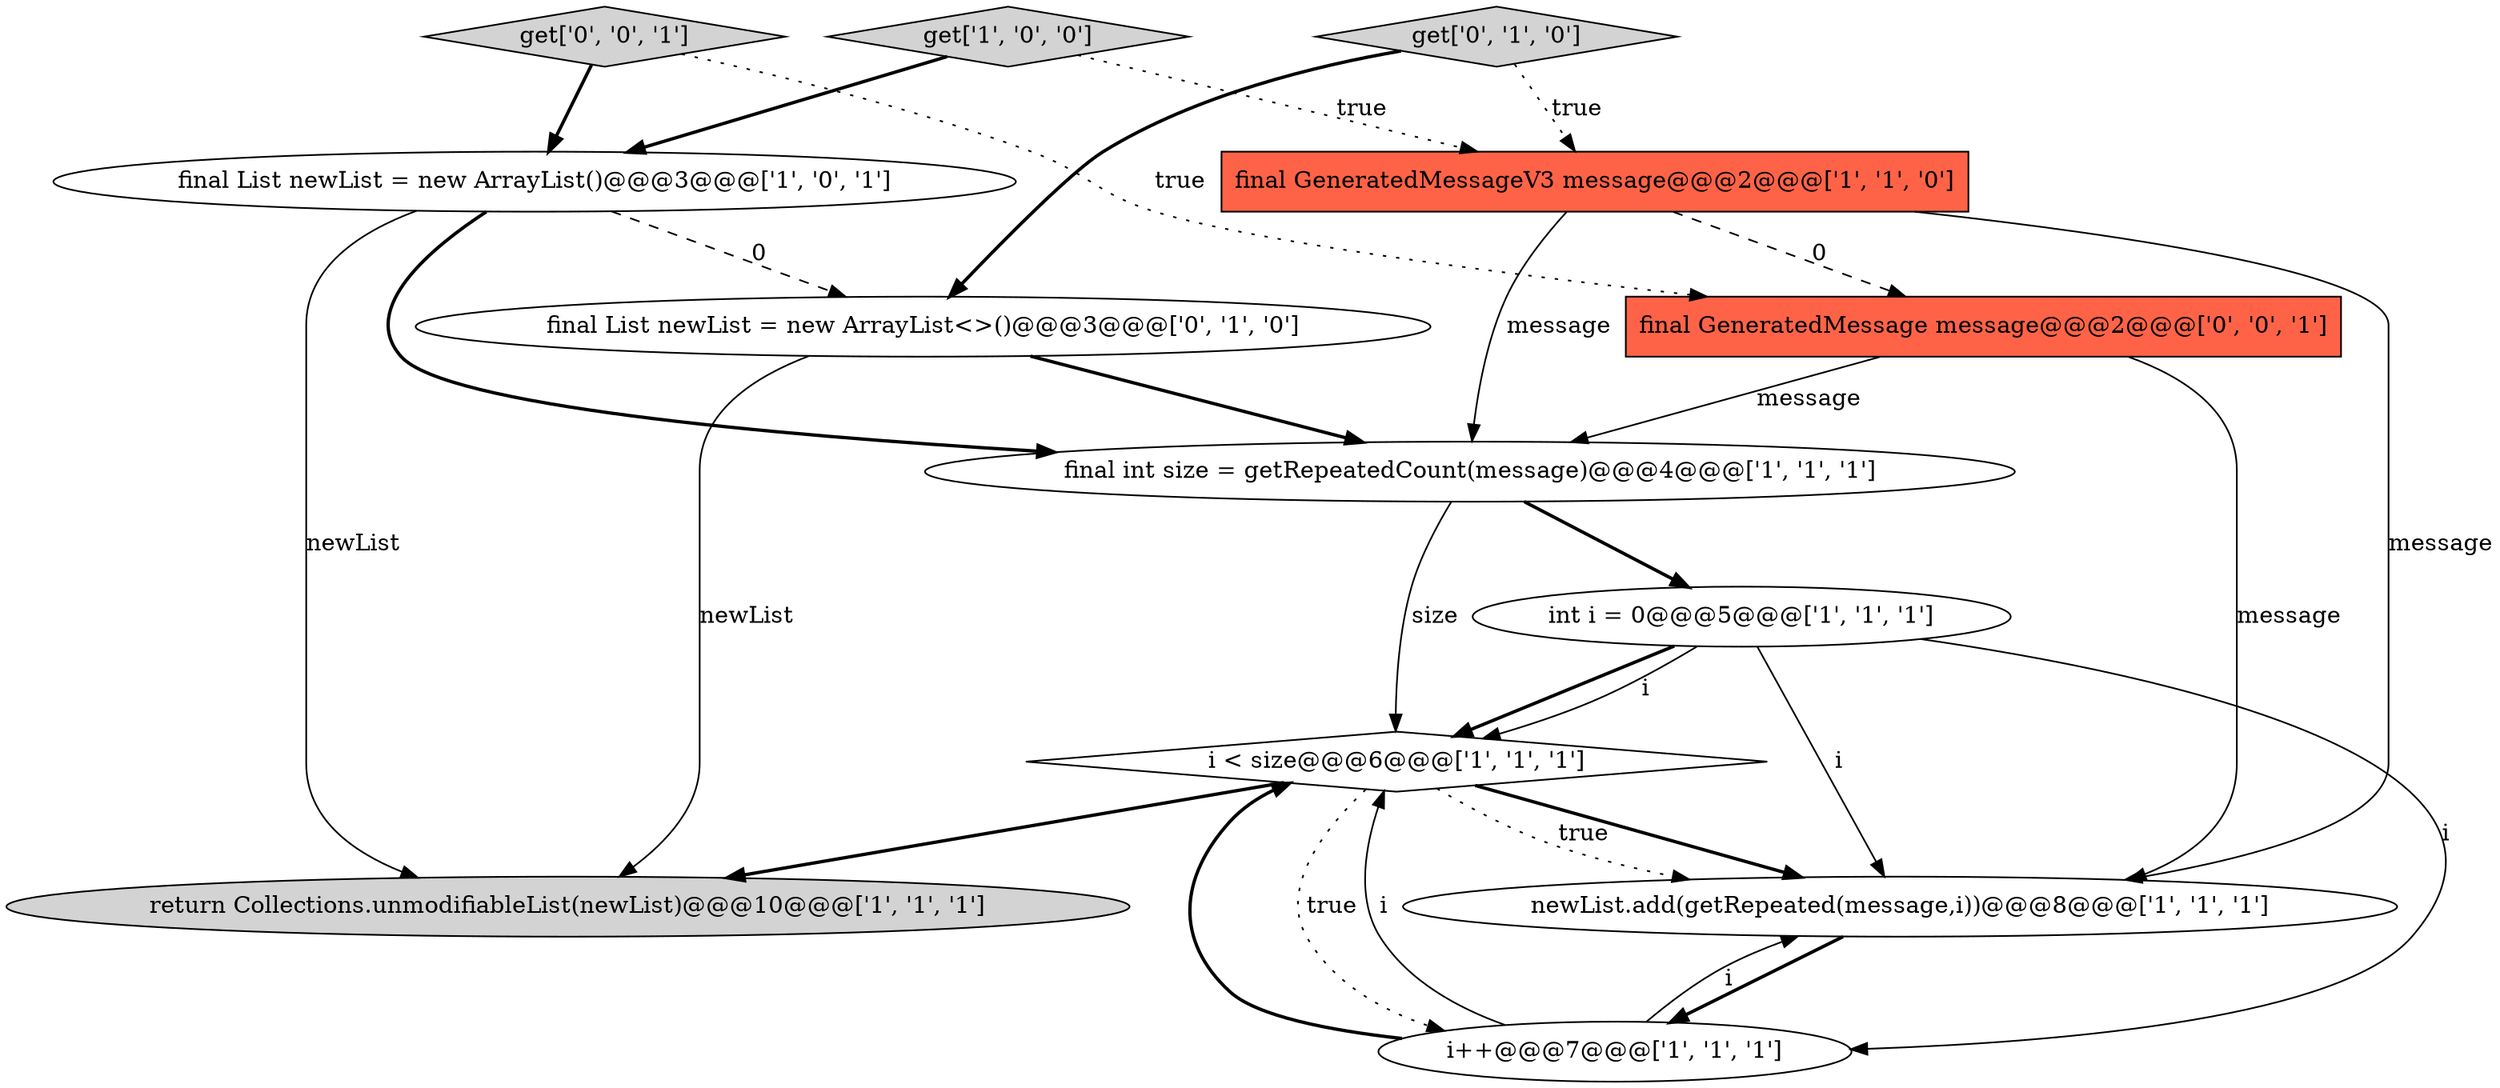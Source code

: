 digraph {
3 [style = filled, label = "final List newList = new ArrayList()@@@3@@@['1', '0', '1']", fillcolor = white, shape = ellipse image = "AAA0AAABBB1BBB"];
8 [style = filled, label = "i < size@@@6@@@['1', '1', '1']", fillcolor = white, shape = diamond image = "AAA0AAABBB1BBB"];
6 [style = filled, label = "final int size = getRepeatedCount(message)@@@4@@@['1', '1', '1']", fillcolor = white, shape = ellipse image = "AAA0AAABBB1BBB"];
0 [style = filled, label = "newList.add(getRepeated(message,i))@@@8@@@['1', '1', '1']", fillcolor = white, shape = ellipse image = "AAA0AAABBB1BBB"];
1 [style = filled, label = "i++@@@7@@@['1', '1', '1']", fillcolor = white, shape = ellipse image = "AAA0AAABBB1BBB"];
4 [style = filled, label = "return Collections.unmodifiableList(newList)@@@10@@@['1', '1', '1']", fillcolor = lightgray, shape = ellipse image = "AAA0AAABBB1BBB"];
12 [style = filled, label = "get['0', '0', '1']", fillcolor = lightgray, shape = diamond image = "AAA0AAABBB3BBB"];
2 [style = filled, label = "final GeneratedMessageV3 message@@@2@@@['1', '1', '0']", fillcolor = tomato, shape = box image = "AAA0AAABBB1BBB"];
7 [style = filled, label = "int i = 0@@@5@@@['1', '1', '1']", fillcolor = white, shape = ellipse image = "AAA0AAABBB1BBB"];
10 [style = filled, label = "final List newList = new ArrayList<>()@@@3@@@['0', '1', '0']", fillcolor = white, shape = ellipse image = "AAA1AAABBB2BBB"];
9 [style = filled, label = "get['0', '1', '0']", fillcolor = lightgray, shape = diamond image = "AAA0AAABBB2BBB"];
11 [style = filled, label = "final GeneratedMessage message@@@2@@@['0', '0', '1']", fillcolor = tomato, shape = box image = "AAA0AAABBB3BBB"];
5 [style = filled, label = "get['1', '0', '0']", fillcolor = lightgray, shape = diamond image = "AAA0AAABBB1BBB"];
7->8 [style = bold, label=""];
1->8 [style = solid, label="i"];
10->6 [style = bold, label=""];
8->4 [style = bold, label=""];
8->0 [style = bold, label=""];
3->4 [style = solid, label="newList"];
7->0 [style = solid, label="i"];
7->1 [style = solid, label="i"];
11->6 [style = solid, label="message"];
12->11 [style = dotted, label="true"];
3->10 [style = dashed, label="0"];
1->8 [style = bold, label=""];
9->2 [style = dotted, label="true"];
6->8 [style = solid, label="size"];
0->1 [style = bold, label=""];
2->6 [style = solid, label="message"];
3->6 [style = bold, label=""];
7->8 [style = solid, label="i"];
12->3 [style = bold, label=""];
11->0 [style = solid, label="message"];
5->3 [style = bold, label=""];
2->11 [style = dashed, label="0"];
1->0 [style = solid, label="i"];
6->7 [style = bold, label=""];
8->1 [style = dotted, label="true"];
10->4 [style = solid, label="newList"];
2->0 [style = solid, label="message"];
5->2 [style = dotted, label="true"];
8->0 [style = dotted, label="true"];
9->10 [style = bold, label=""];
}
